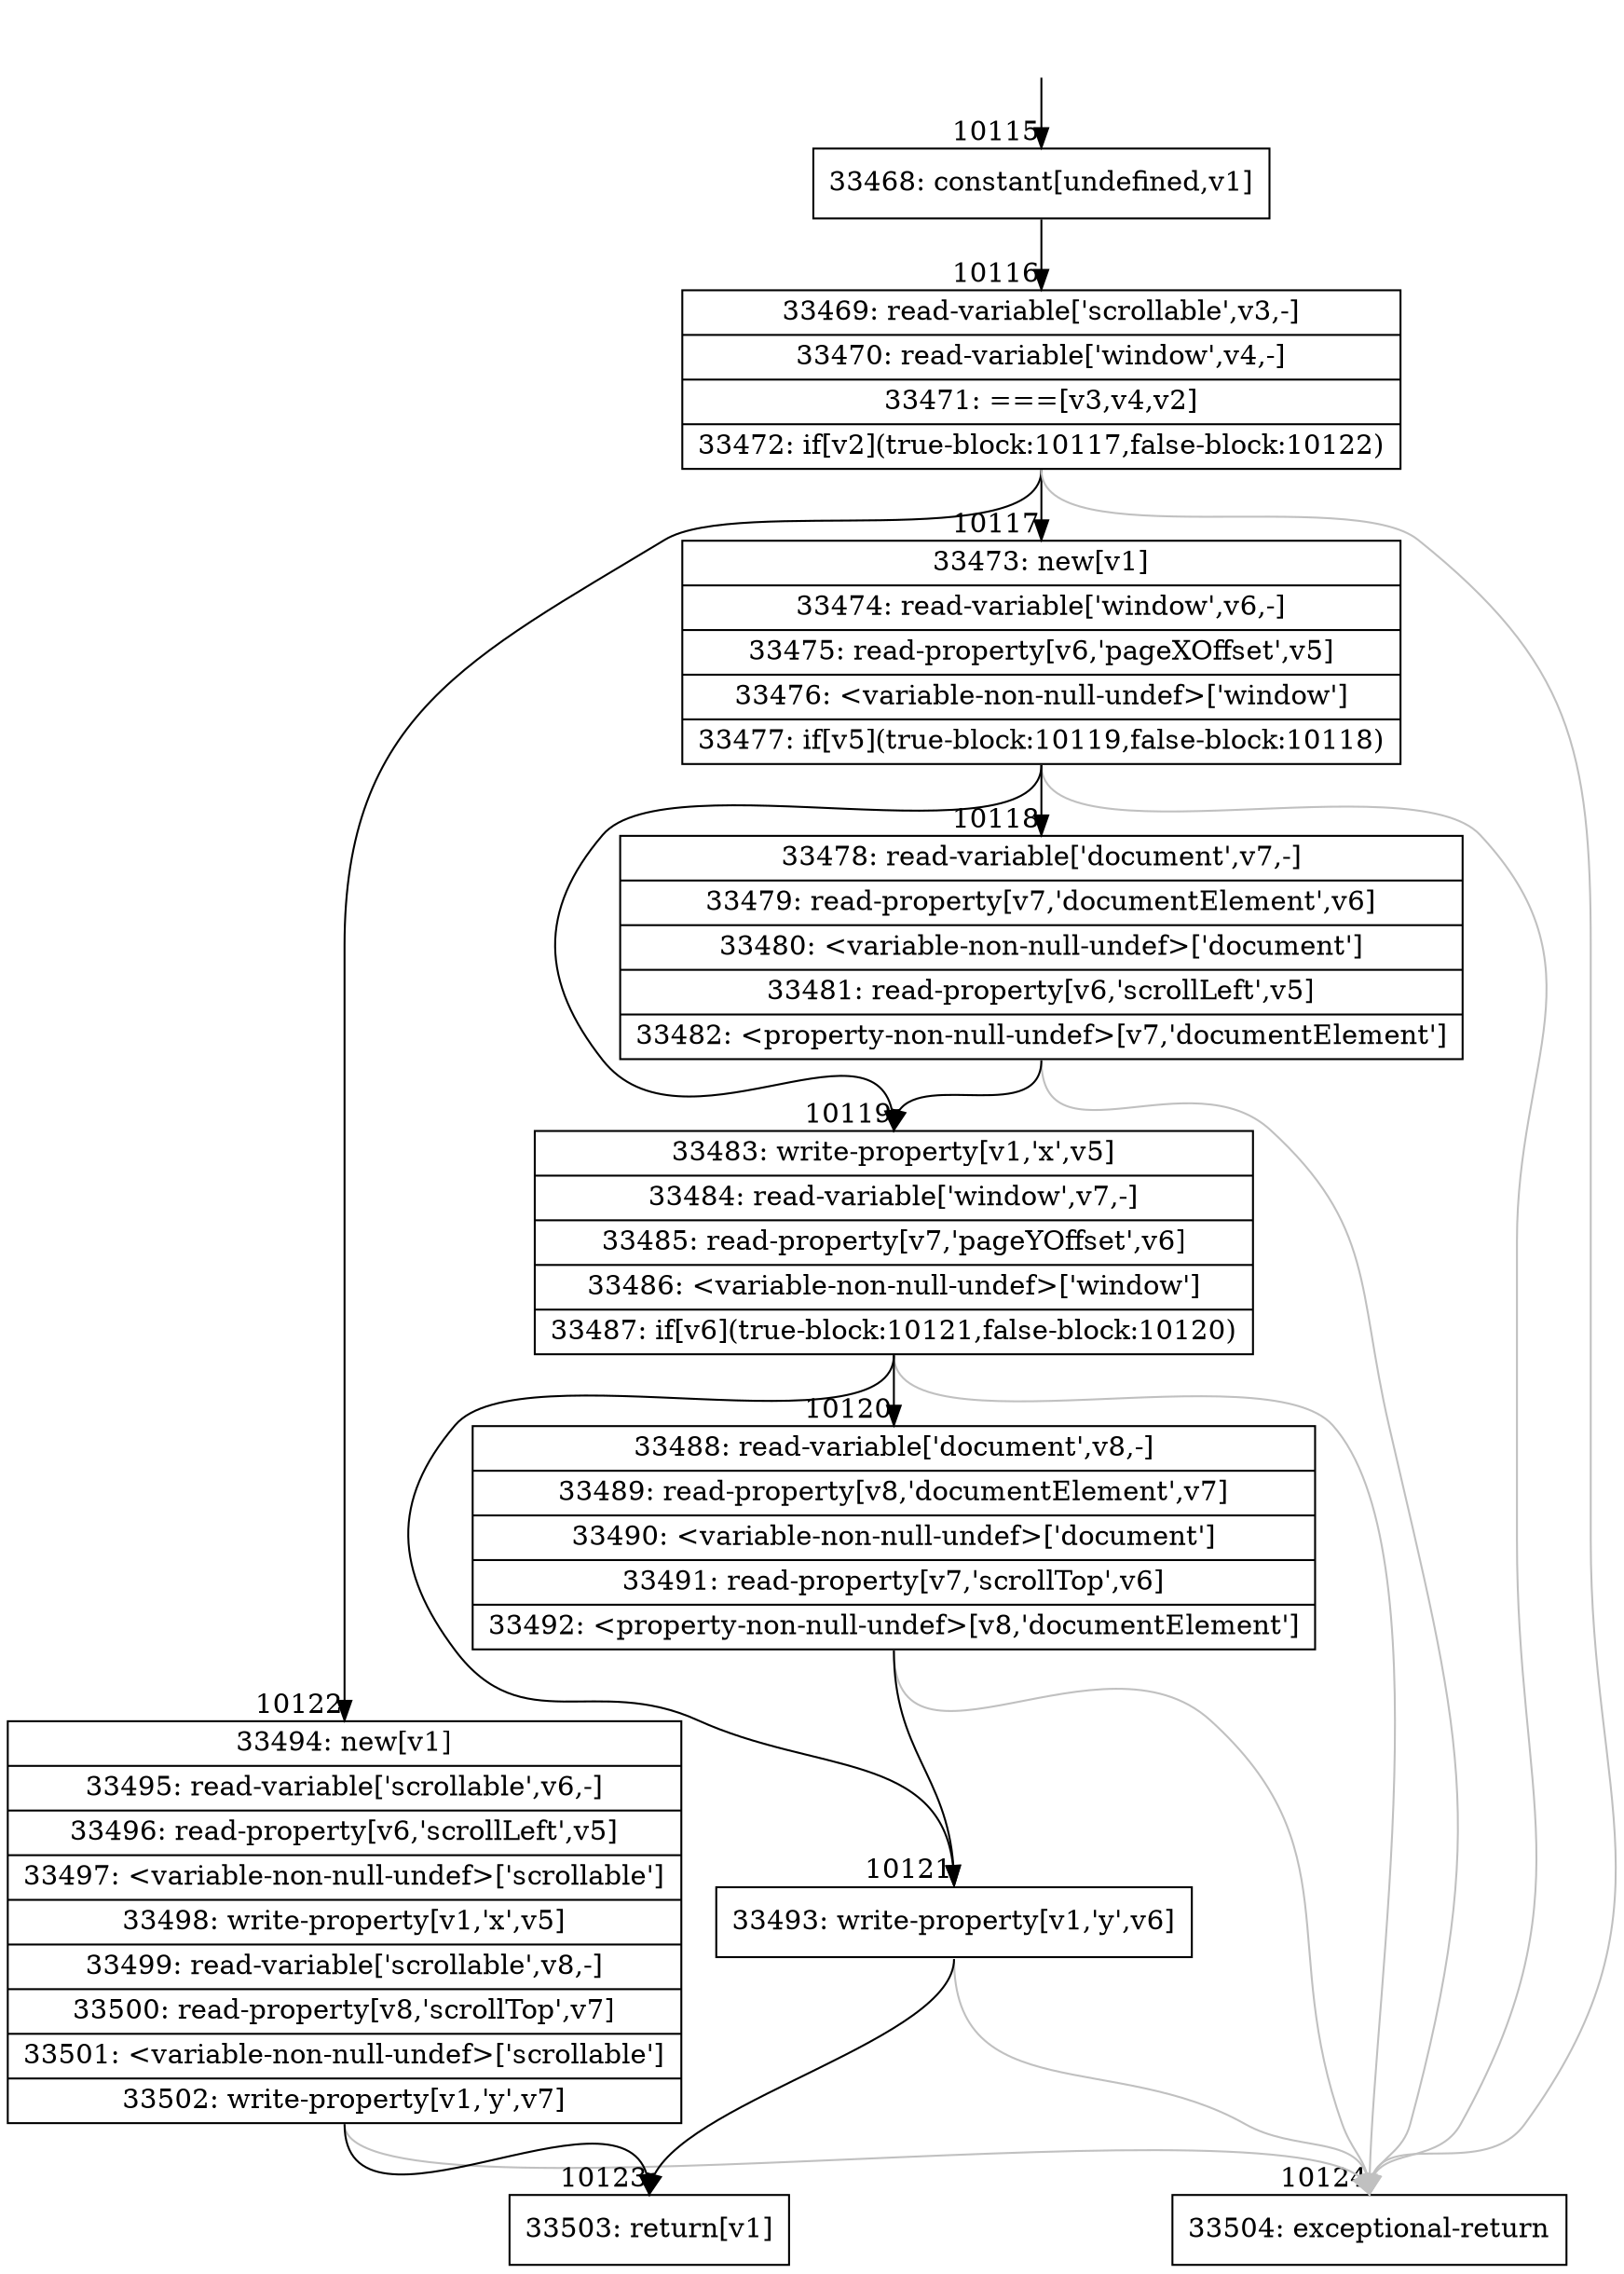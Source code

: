 digraph {
rankdir="TD"
BB_entry760[shape=none,label=""];
BB_entry760 -> BB10115 [tailport=s, headport=n, headlabel="    10115"]
BB10115 [shape=record label="{33468: constant[undefined,v1]}" ] 
BB10115 -> BB10116 [tailport=s, headport=n, headlabel="      10116"]
BB10116 [shape=record label="{33469: read-variable['scrollable',v3,-]|33470: read-variable['window',v4,-]|33471: ===[v3,v4,v2]|33472: if[v2](true-block:10117,false-block:10122)}" ] 
BB10116 -> BB10117 [tailport=s, headport=n, headlabel="      10117"]
BB10116 -> BB10122 [tailport=s, headport=n, headlabel="      10122"]
BB10116 -> BB10124 [tailport=s, headport=n, color=gray, headlabel="      10124"]
BB10117 [shape=record label="{33473: new[v1]|33474: read-variable['window',v6,-]|33475: read-property[v6,'pageXOffset',v5]|33476: \<variable-non-null-undef\>['window']|33477: if[v5](true-block:10119,false-block:10118)}" ] 
BB10117 -> BB10119 [tailport=s, headport=n, headlabel="      10119"]
BB10117 -> BB10118 [tailport=s, headport=n, headlabel="      10118"]
BB10117 -> BB10124 [tailport=s, headport=n, color=gray]
BB10118 [shape=record label="{33478: read-variable['document',v7,-]|33479: read-property[v7,'documentElement',v6]|33480: \<variable-non-null-undef\>['document']|33481: read-property[v6,'scrollLeft',v5]|33482: \<property-non-null-undef\>[v7,'documentElement']}" ] 
BB10118 -> BB10119 [tailport=s, headport=n]
BB10118 -> BB10124 [tailport=s, headport=n, color=gray]
BB10119 [shape=record label="{33483: write-property[v1,'x',v5]|33484: read-variable['window',v7,-]|33485: read-property[v7,'pageYOffset',v6]|33486: \<variable-non-null-undef\>['window']|33487: if[v6](true-block:10121,false-block:10120)}" ] 
BB10119 -> BB10121 [tailport=s, headport=n, headlabel="      10121"]
BB10119 -> BB10120 [tailport=s, headport=n, headlabel="      10120"]
BB10119 -> BB10124 [tailport=s, headport=n, color=gray]
BB10120 [shape=record label="{33488: read-variable['document',v8,-]|33489: read-property[v8,'documentElement',v7]|33490: \<variable-non-null-undef\>['document']|33491: read-property[v7,'scrollTop',v6]|33492: \<property-non-null-undef\>[v8,'documentElement']}" ] 
BB10120 -> BB10121 [tailport=s, headport=n]
BB10120 -> BB10124 [tailport=s, headport=n, color=gray]
BB10121 [shape=record label="{33493: write-property[v1,'y',v6]}" ] 
BB10121 -> BB10123 [tailport=s, headport=n, headlabel="      10123"]
BB10121 -> BB10124 [tailport=s, headport=n, color=gray]
BB10122 [shape=record label="{33494: new[v1]|33495: read-variable['scrollable',v6,-]|33496: read-property[v6,'scrollLeft',v5]|33497: \<variable-non-null-undef\>['scrollable']|33498: write-property[v1,'x',v5]|33499: read-variable['scrollable',v8,-]|33500: read-property[v8,'scrollTop',v7]|33501: \<variable-non-null-undef\>['scrollable']|33502: write-property[v1,'y',v7]}" ] 
BB10122 -> BB10123 [tailport=s, headport=n]
BB10122 -> BB10124 [tailport=s, headport=n, color=gray]
BB10123 [shape=record label="{33503: return[v1]}" ] 
BB10124 [shape=record label="{33504: exceptional-return}" ] 
//#$~ 18174
}
